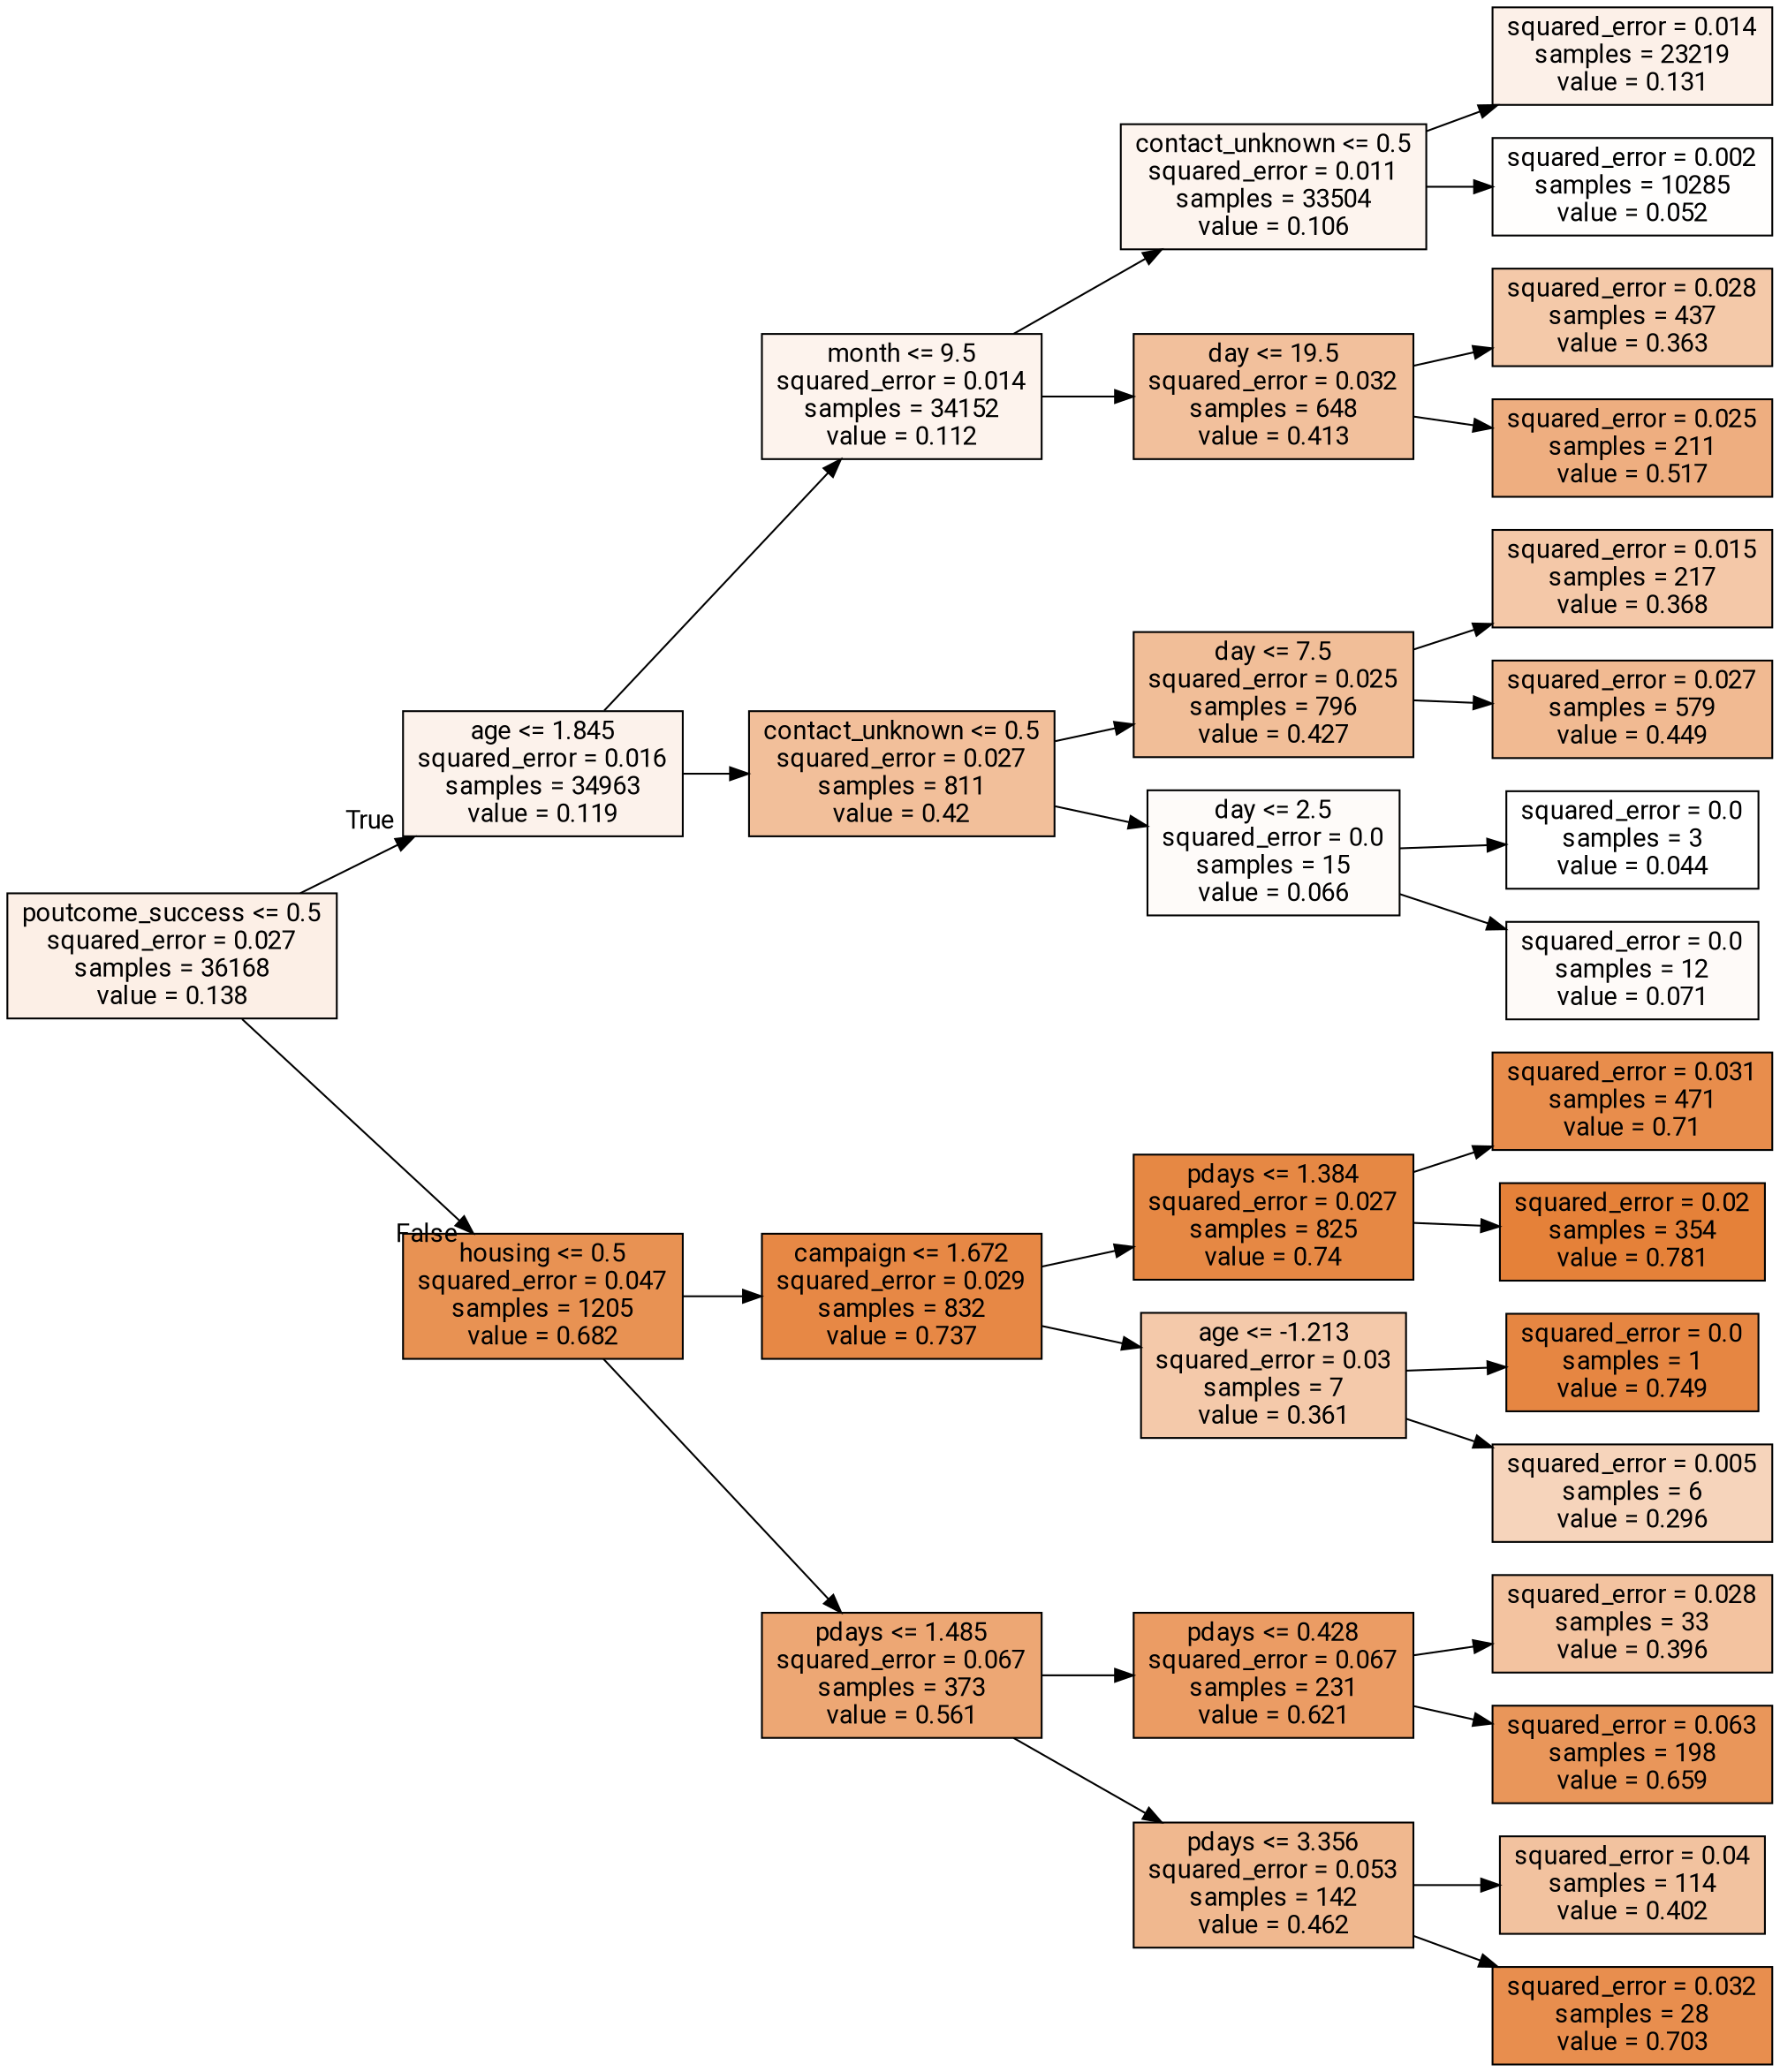 digraph Tree {
node [shape=box, style="filled", color="black", fontname="Roboto Condensed"] ;
edge [fontname="Roboto Condensed"] ;
rankdir=LR ;
0 [label="poutcome_success <= 0.5\nsquared_error = 0.027\nsamples = 36168\nvalue = 0.138", fillcolor="#fcefe6"] ;
1 [label="age <= 1.845\nsquared_error = 0.016\nsamples = 34963\nvalue = 0.119", fillcolor="#fcf2eb"] ;
0 -> 1 [labeldistance=2.5, labelangle=-45, headlabel="True"] ;
2 [label="month <= 9.5\nsquared_error = 0.014\nsamples = 34152\nvalue = 0.112", fillcolor="#fdf3ed"] ;
1 -> 2 ;
3 [label="contact_unknown <= 0.5\nsquared_error = 0.011\nsamples = 33504\nvalue = 0.106", fillcolor="#fdf4ee"] ;
2 -> 3 ;
4 [label="squared_error = 0.014\nsamples = 23219\nvalue = 0.131", fillcolor="#fcf0e8"] ;
3 -> 4 ;
5 [label="squared_error = 0.002\nsamples = 10285\nvalue = 0.052", fillcolor="#fffefd"] ;
3 -> 5 ;
6 [label="day <= 19.5\nsquared_error = 0.032\nsamples = 648\nvalue = 0.413", fillcolor="#f2c09c"] ;
2 -> 6 ;
7 [label="squared_error = 0.028\nsamples = 437\nvalue = 0.363", fillcolor="#f4c9a9"] ;
6 -> 7 ;
8 [label="squared_error = 0.025\nsamples = 211\nvalue = 0.517", fillcolor="#eeae80"] ;
6 -> 8 ;
9 [label="contact_unknown <= 0.5\nsquared_error = 0.027\nsamples = 811\nvalue = 0.42", fillcolor="#f2bf9a"] ;
1 -> 9 ;
10 [label="day <= 7.5\nsquared_error = 0.025\nsamples = 796\nvalue = 0.427", fillcolor="#f1be98"] ;
9 -> 10 ;
11 [label="squared_error = 0.015\nsamples = 217\nvalue = 0.368", fillcolor="#f4c8a8"] ;
10 -> 11 ;
12 [label="squared_error = 0.027\nsamples = 579\nvalue = 0.449", fillcolor="#f1ba92"] ;
10 -> 12 ;
13 [label="day <= 2.5\nsquared_error = 0.0\nsamples = 15\nvalue = 0.066", fillcolor="#fefbf9"] ;
9 -> 13 ;
14 [label="squared_error = 0.0\nsamples = 3\nvalue = 0.044", fillcolor="#ffffff"] ;
13 -> 14 ;
15 [label="squared_error = 0.0\nsamples = 12\nvalue = 0.071", fillcolor="#fefaf8"] ;
13 -> 15 ;
16 [label="housing <= 0.5\nsquared_error = 0.047\nsamples = 1205\nvalue = 0.682", fillcolor="#e89253"] ;
0 -> 16 [labeldistance=2.5, labelangle=45, headlabel="False"] ;
17 [label="campaign <= 1.672\nsquared_error = 0.029\nsamples = 832\nvalue = 0.737", fillcolor="#e78845"] ;
16 -> 17 ;
18 [label="pdays <= 1.384\nsquared_error = 0.027\nsamples = 825\nvalue = 0.74", fillcolor="#e68844"] ;
17 -> 18 ;
19 [label="squared_error = 0.031\nsamples = 471\nvalue = 0.71", fillcolor="#e88d4c"] ;
18 -> 19 ;
20 [label="squared_error = 0.02\nsamples = 354\nvalue = 0.781", fillcolor="#e58139"] ;
18 -> 20 ;
21 [label="age <= -1.213\nsquared_error = 0.03\nsamples = 7\nvalue = 0.361", fillcolor="#f4c9aa"] ;
17 -> 21 ;
22 [label="squared_error = 0.0\nsamples = 1\nvalue = 0.749", fillcolor="#e68642"] ;
21 -> 22 ;
23 [label="squared_error = 0.005\nsamples = 6\nvalue = 0.296", fillcolor="#f6d4bb"] ;
21 -> 23 ;
24 [label="pdays <= 1.485\nsquared_error = 0.067\nsamples = 373\nvalue = 0.561", fillcolor="#eda774"] ;
16 -> 24 ;
25 [label="pdays <= 0.428\nsquared_error = 0.067\nsamples = 231\nvalue = 0.621", fillcolor="#eb9c64"] ;
24 -> 25 ;
26 [label="squared_error = 0.028\nsamples = 33\nvalue = 0.396", fillcolor="#f3c3a0"] ;
25 -> 26 ;
27 [label="squared_error = 0.063\nsamples = 198\nvalue = 0.659", fillcolor="#e9965a"] ;
25 -> 27 ;
28 [label="pdays <= 3.356\nsquared_error = 0.053\nsamples = 142\nvalue = 0.462", fillcolor="#f0b88f"] ;
24 -> 28 ;
29 [label="squared_error = 0.04\nsamples = 114\nvalue = 0.402", fillcolor="#f2c29f"] ;
28 -> 29 ;
30 [label="squared_error = 0.032\nsamples = 28\nvalue = 0.703", fillcolor="#e88e4e"] ;
28 -> 30 ;
}